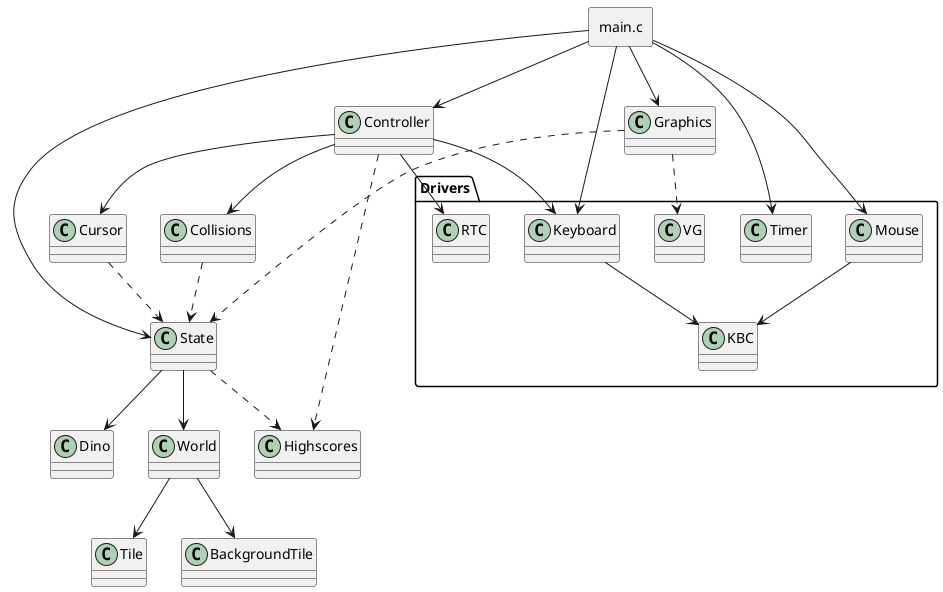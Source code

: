 @startuml
allowmixing

class Controller
class Cursor
class Collisions

class State
class Dino
class World
class Tile
class BackgroundTile

class Graphics

class Highscores

package Drivers {
    class Timer
    class KBC
    class Keyboard
    class Mouse
    class VG
    class RTC
}

rectangle "main.c" as Main

Main --> State
Main --> Controller
Main --> Graphics

Graphics ..> State

Controller --> Collisions
Controller --> Cursor
Collisions ..> State
Cursor ..> State

State --> Dino
State --> World
World --> Tile
World --> BackgroundTile

State ..> Highscores
Controller ..> Highscores

Graphics ..> VG
Main --> Timer
Main --> Mouse
Main --> Keyboard
Mouse --> KBC
Keyboard --> KBC
Controller --> RTC
Controller --> Keyboard

@enduml
